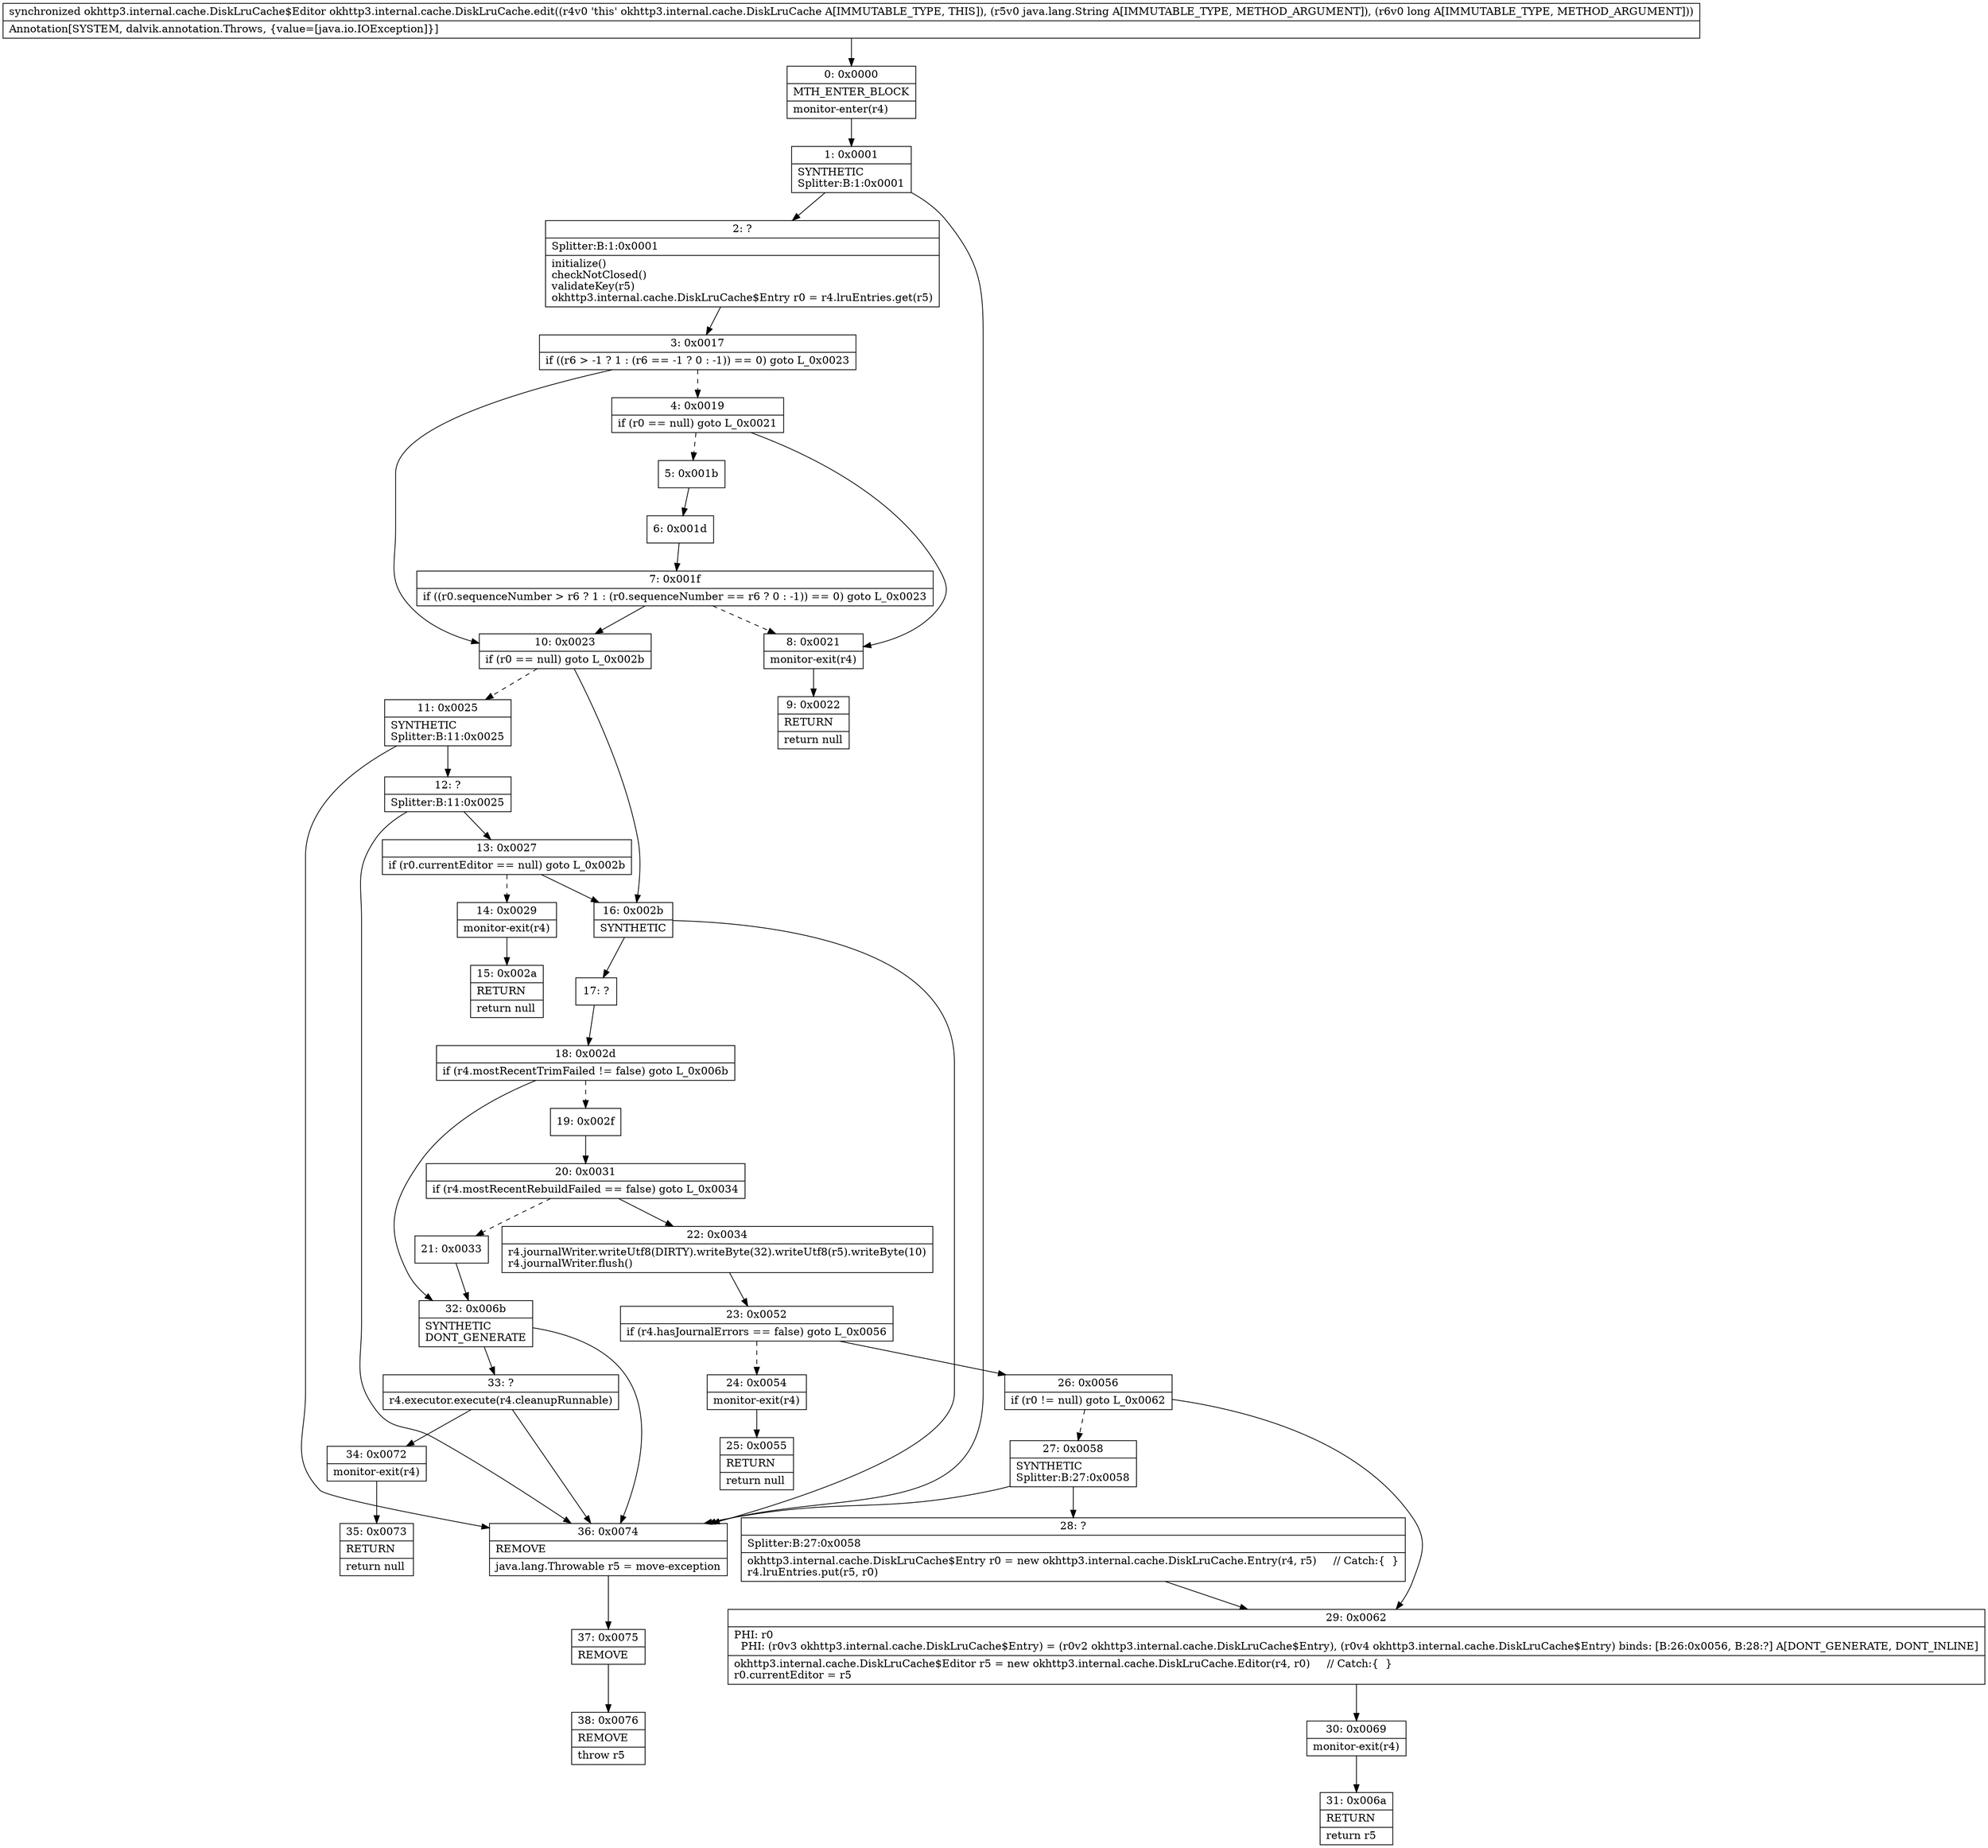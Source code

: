 digraph "CFG forokhttp3.internal.cache.DiskLruCache.edit(Ljava\/lang\/String;J)Lokhttp3\/internal\/cache\/DiskLruCache$Editor;" {
Node_0 [shape=record,label="{0\:\ 0x0000|MTH_ENTER_BLOCK\l|monitor\-enter(r4)\l}"];
Node_1 [shape=record,label="{1\:\ 0x0001|SYNTHETIC\lSplitter:B:1:0x0001\l}"];
Node_2 [shape=record,label="{2\:\ ?|Splitter:B:1:0x0001\l|initialize()\lcheckNotClosed()\lvalidateKey(r5)\lokhttp3.internal.cache.DiskLruCache$Entry r0 = r4.lruEntries.get(r5)\l}"];
Node_3 [shape=record,label="{3\:\ 0x0017|if ((r6 \> \-1 ? 1 : (r6 == \-1 ? 0 : \-1)) == 0) goto L_0x0023\l}"];
Node_4 [shape=record,label="{4\:\ 0x0019|if (r0 == null) goto L_0x0021\l}"];
Node_5 [shape=record,label="{5\:\ 0x001b}"];
Node_6 [shape=record,label="{6\:\ 0x001d}"];
Node_7 [shape=record,label="{7\:\ 0x001f|if ((r0.sequenceNumber \> r6 ? 1 : (r0.sequenceNumber == r6 ? 0 : \-1)) == 0) goto L_0x0023\l}"];
Node_8 [shape=record,label="{8\:\ 0x0021|monitor\-exit(r4)\l}"];
Node_9 [shape=record,label="{9\:\ 0x0022|RETURN\l|return null\l}"];
Node_10 [shape=record,label="{10\:\ 0x0023|if (r0 == null) goto L_0x002b\l}"];
Node_11 [shape=record,label="{11\:\ 0x0025|SYNTHETIC\lSplitter:B:11:0x0025\l}"];
Node_12 [shape=record,label="{12\:\ ?|Splitter:B:11:0x0025\l}"];
Node_13 [shape=record,label="{13\:\ 0x0027|if (r0.currentEditor == null) goto L_0x002b\l}"];
Node_14 [shape=record,label="{14\:\ 0x0029|monitor\-exit(r4)\l}"];
Node_15 [shape=record,label="{15\:\ 0x002a|RETURN\l|return null\l}"];
Node_16 [shape=record,label="{16\:\ 0x002b|SYNTHETIC\l}"];
Node_17 [shape=record,label="{17\:\ ?}"];
Node_18 [shape=record,label="{18\:\ 0x002d|if (r4.mostRecentTrimFailed != false) goto L_0x006b\l}"];
Node_19 [shape=record,label="{19\:\ 0x002f}"];
Node_20 [shape=record,label="{20\:\ 0x0031|if (r4.mostRecentRebuildFailed == false) goto L_0x0034\l}"];
Node_21 [shape=record,label="{21\:\ 0x0033}"];
Node_22 [shape=record,label="{22\:\ 0x0034|r4.journalWriter.writeUtf8(DIRTY).writeByte(32).writeUtf8(r5).writeByte(10)\lr4.journalWriter.flush()\l}"];
Node_23 [shape=record,label="{23\:\ 0x0052|if (r4.hasJournalErrors == false) goto L_0x0056\l}"];
Node_24 [shape=record,label="{24\:\ 0x0054|monitor\-exit(r4)\l}"];
Node_25 [shape=record,label="{25\:\ 0x0055|RETURN\l|return null\l}"];
Node_26 [shape=record,label="{26\:\ 0x0056|if (r0 != null) goto L_0x0062\l}"];
Node_27 [shape=record,label="{27\:\ 0x0058|SYNTHETIC\lSplitter:B:27:0x0058\l}"];
Node_28 [shape=record,label="{28\:\ ?|Splitter:B:27:0x0058\l|okhttp3.internal.cache.DiskLruCache$Entry r0 = new okhttp3.internal.cache.DiskLruCache.Entry(r4, r5)     \/\/ Catch:\{  \}\lr4.lruEntries.put(r5, r0)\l}"];
Node_29 [shape=record,label="{29\:\ 0x0062|PHI: r0 \l  PHI: (r0v3 okhttp3.internal.cache.DiskLruCache$Entry) = (r0v2 okhttp3.internal.cache.DiskLruCache$Entry), (r0v4 okhttp3.internal.cache.DiskLruCache$Entry) binds: [B:26:0x0056, B:28:?] A[DONT_GENERATE, DONT_INLINE]\l|okhttp3.internal.cache.DiskLruCache$Editor r5 = new okhttp3.internal.cache.DiskLruCache.Editor(r4, r0)     \/\/ Catch:\{  \}\lr0.currentEditor = r5\l}"];
Node_30 [shape=record,label="{30\:\ 0x0069|monitor\-exit(r4)\l}"];
Node_31 [shape=record,label="{31\:\ 0x006a|RETURN\l|return r5\l}"];
Node_32 [shape=record,label="{32\:\ 0x006b|SYNTHETIC\lDONT_GENERATE\l}"];
Node_33 [shape=record,label="{33\:\ ?|r4.executor.execute(r4.cleanupRunnable)\l}"];
Node_34 [shape=record,label="{34\:\ 0x0072|monitor\-exit(r4)\l}"];
Node_35 [shape=record,label="{35\:\ 0x0073|RETURN\l|return null\l}"];
Node_36 [shape=record,label="{36\:\ 0x0074|REMOVE\l|java.lang.Throwable r5 = move\-exception\l}"];
Node_37 [shape=record,label="{37\:\ 0x0075|REMOVE\l}"];
Node_38 [shape=record,label="{38\:\ 0x0076|REMOVE\l|throw r5\l}"];
MethodNode[shape=record,label="{synchronized okhttp3.internal.cache.DiskLruCache$Editor okhttp3.internal.cache.DiskLruCache.edit((r4v0 'this' okhttp3.internal.cache.DiskLruCache A[IMMUTABLE_TYPE, THIS]), (r5v0 java.lang.String A[IMMUTABLE_TYPE, METHOD_ARGUMENT]), (r6v0 long A[IMMUTABLE_TYPE, METHOD_ARGUMENT]))  | Annotation[SYSTEM, dalvik.annotation.Throws, \{value=[java.io.IOException]\}]\l}"];
MethodNode -> Node_0;
Node_0 -> Node_1;
Node_1 -> Node_2;
Node_1 -> Node_36;
Node_2 -> Node_3;
Node_3 -> Node_4[style=dashed];
Node_3 -> Node_10;
Node_4 -> Node_5[style=dashed];
Node_4 -> Node_8;
Node_5 -> Node_6;
Node_6 -> Node_7;
Node_7 -> Node_8[style=dashed];
Node_7 -> Node_10;
Node_8 -> Node_9;
Node_10 -> Node_11[style=dashed];
Node_10 -> Node_16;
Node_11 -> Node_12;
Node_11 -> Node_36;
Node_12 -> Node_13;
Node_12 -> Node_36;
Node_13 -> Node_14[style=dashed];
Node_13 -> Node_16;
Node_14 -> Node_15;
Node_16 -> Node_17;
Node_16 -> Node_36;
Node_17 -> Node_18;
Node_18 -> Node_19[style=dashed];
Node_18 -> Node_32;
Node_19 -> Node_20;
Node_20 -> Node_21[style=dashed];
Node_20 -> Node_22;
Node_21 -> Node_32;
Node_22 -> Node_23;
Node_23 -> Node_24[style=dashed];
Node_23 -> Node_26;
Node_24 -> Node_25;
Node_26 -> Node_27[style=dashed];
Node_26 -> Node_29;
Node_27 -> Node_28;
Node_27 -> Node_36;
Node_28 -> Node_29;
Node_29 -> Node_30;
Node_30 -> Node_31;
Node_32 -> Node_33;
Node_32 -> Node_36;
Node_33 -> Node_34;
Node_33 -> Node_36;
Node_34 -> Node_35;
Node_36 -> Node_37;
Node_37 -> Node_38;
}

